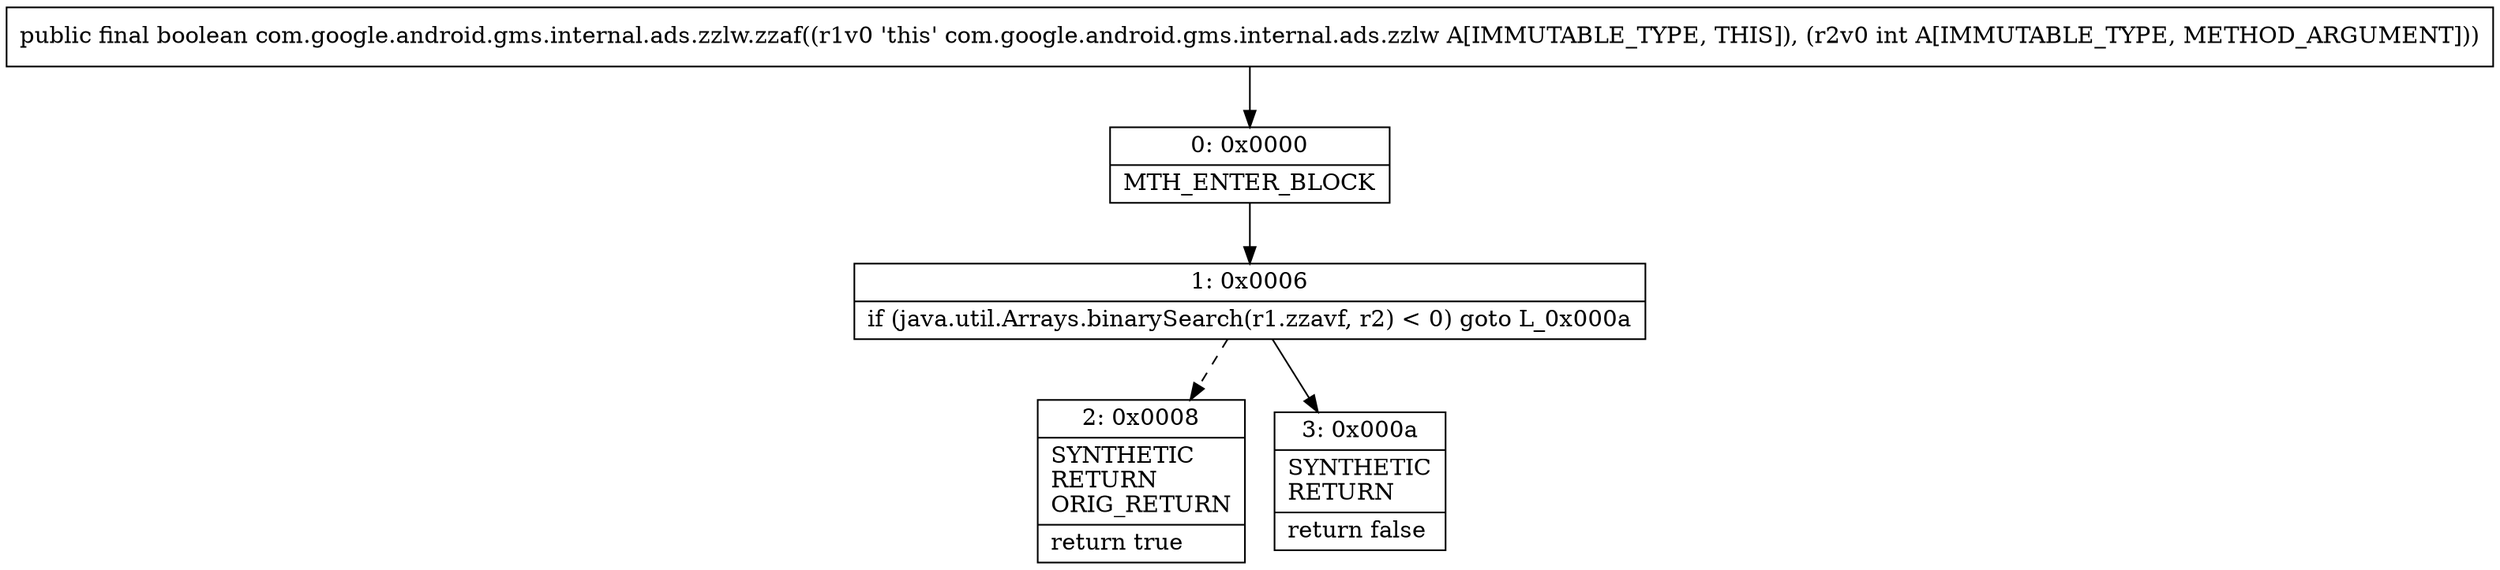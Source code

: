digraph "CFG forcom.google.android.gms.internal.ads.zzlw.zzaf(I)Z" {
Node_0 [shape=record,label="{0\:\ 0x0000|MTH_ENTER_BLOCK\l}"];
Node_1 [shape=record,label="{1\:\ 0x0006|if (java.util.Arrays.binarySearch(r1.zzavf, r2) \< 0) goto L_0x000a\l}"];
Node_2 [shape=record,label="{2\:\ 0x0008|SYNTHETIC\lRETURN\lORIG_RETURN\l|return true\l}"];
Node_3 [shape=record,label="{3\:\ 0x000a|SYNTHETIC\lRETURN\l|return false\l}"];
MethodNode[shape=record,label="{public final boolean com.google.android.gms.internal.ads.zzlw.zzaf((r1v0 'this' com.google.android.gms.internal.ads.zzlw A[IMMUTABLE_TYPE, THIS]), (r2v0 int A[IMMUTABLE_TYPE, METHOD_ARGUMENT])) }"];
MethodNode -> Node_0;
Node_0 -> Node_1;
Node_1 -> Node_2[style=dashed];
Node_1 -> Node_3;
}

